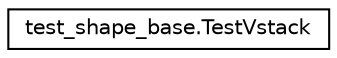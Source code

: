 digraph "Graphical Class Hierarchy"
{
 // LATEX_PDF_SIZE
  edge [fontname="Helvetica",fontsize="10",labelfontname="Helvetica",labelfontsize="10"];
  node [fontname="Helvetica",fontsize="10",shape=record];
  rankdir="LR";
  Node0 [label="test_shape_base.TestVstack",height=0.2,width=0.4,color="black", fillcolor="white", style="filled",URL="$classtest__shape__base_1_1TestVstack.html",tooltip=" "];
}

